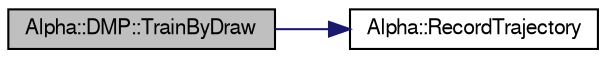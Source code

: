digraph "Alpha::DMP::TrainByDraw"
{
  bgcolor="transparent";
  edge [fontname="FreeSans",fontsize="10",labelfontname="FreeSans",labelfontsize="10"];
  node [fontname="FreeSans",fontsize="10",shape=record];
  rankdir="LR";
  Node1 [label="Alpha::DMP::TrainByDraw",height=0.2,width=0.4,color="black", fillcolor="grey75", style="filled" fontcolor="black"];
  Node1 -> Node2 [color="midnightblue",fontsize="10",style="solid",fontname="FreeSans"];
  Node2 [label="Alpha::RecordTrajectory",height=0.2,width=0.4,color="black",URL="$namespace_alpha.html#a67ca08fb5295b7c0c34e6dfa7dfe3184"];
}
